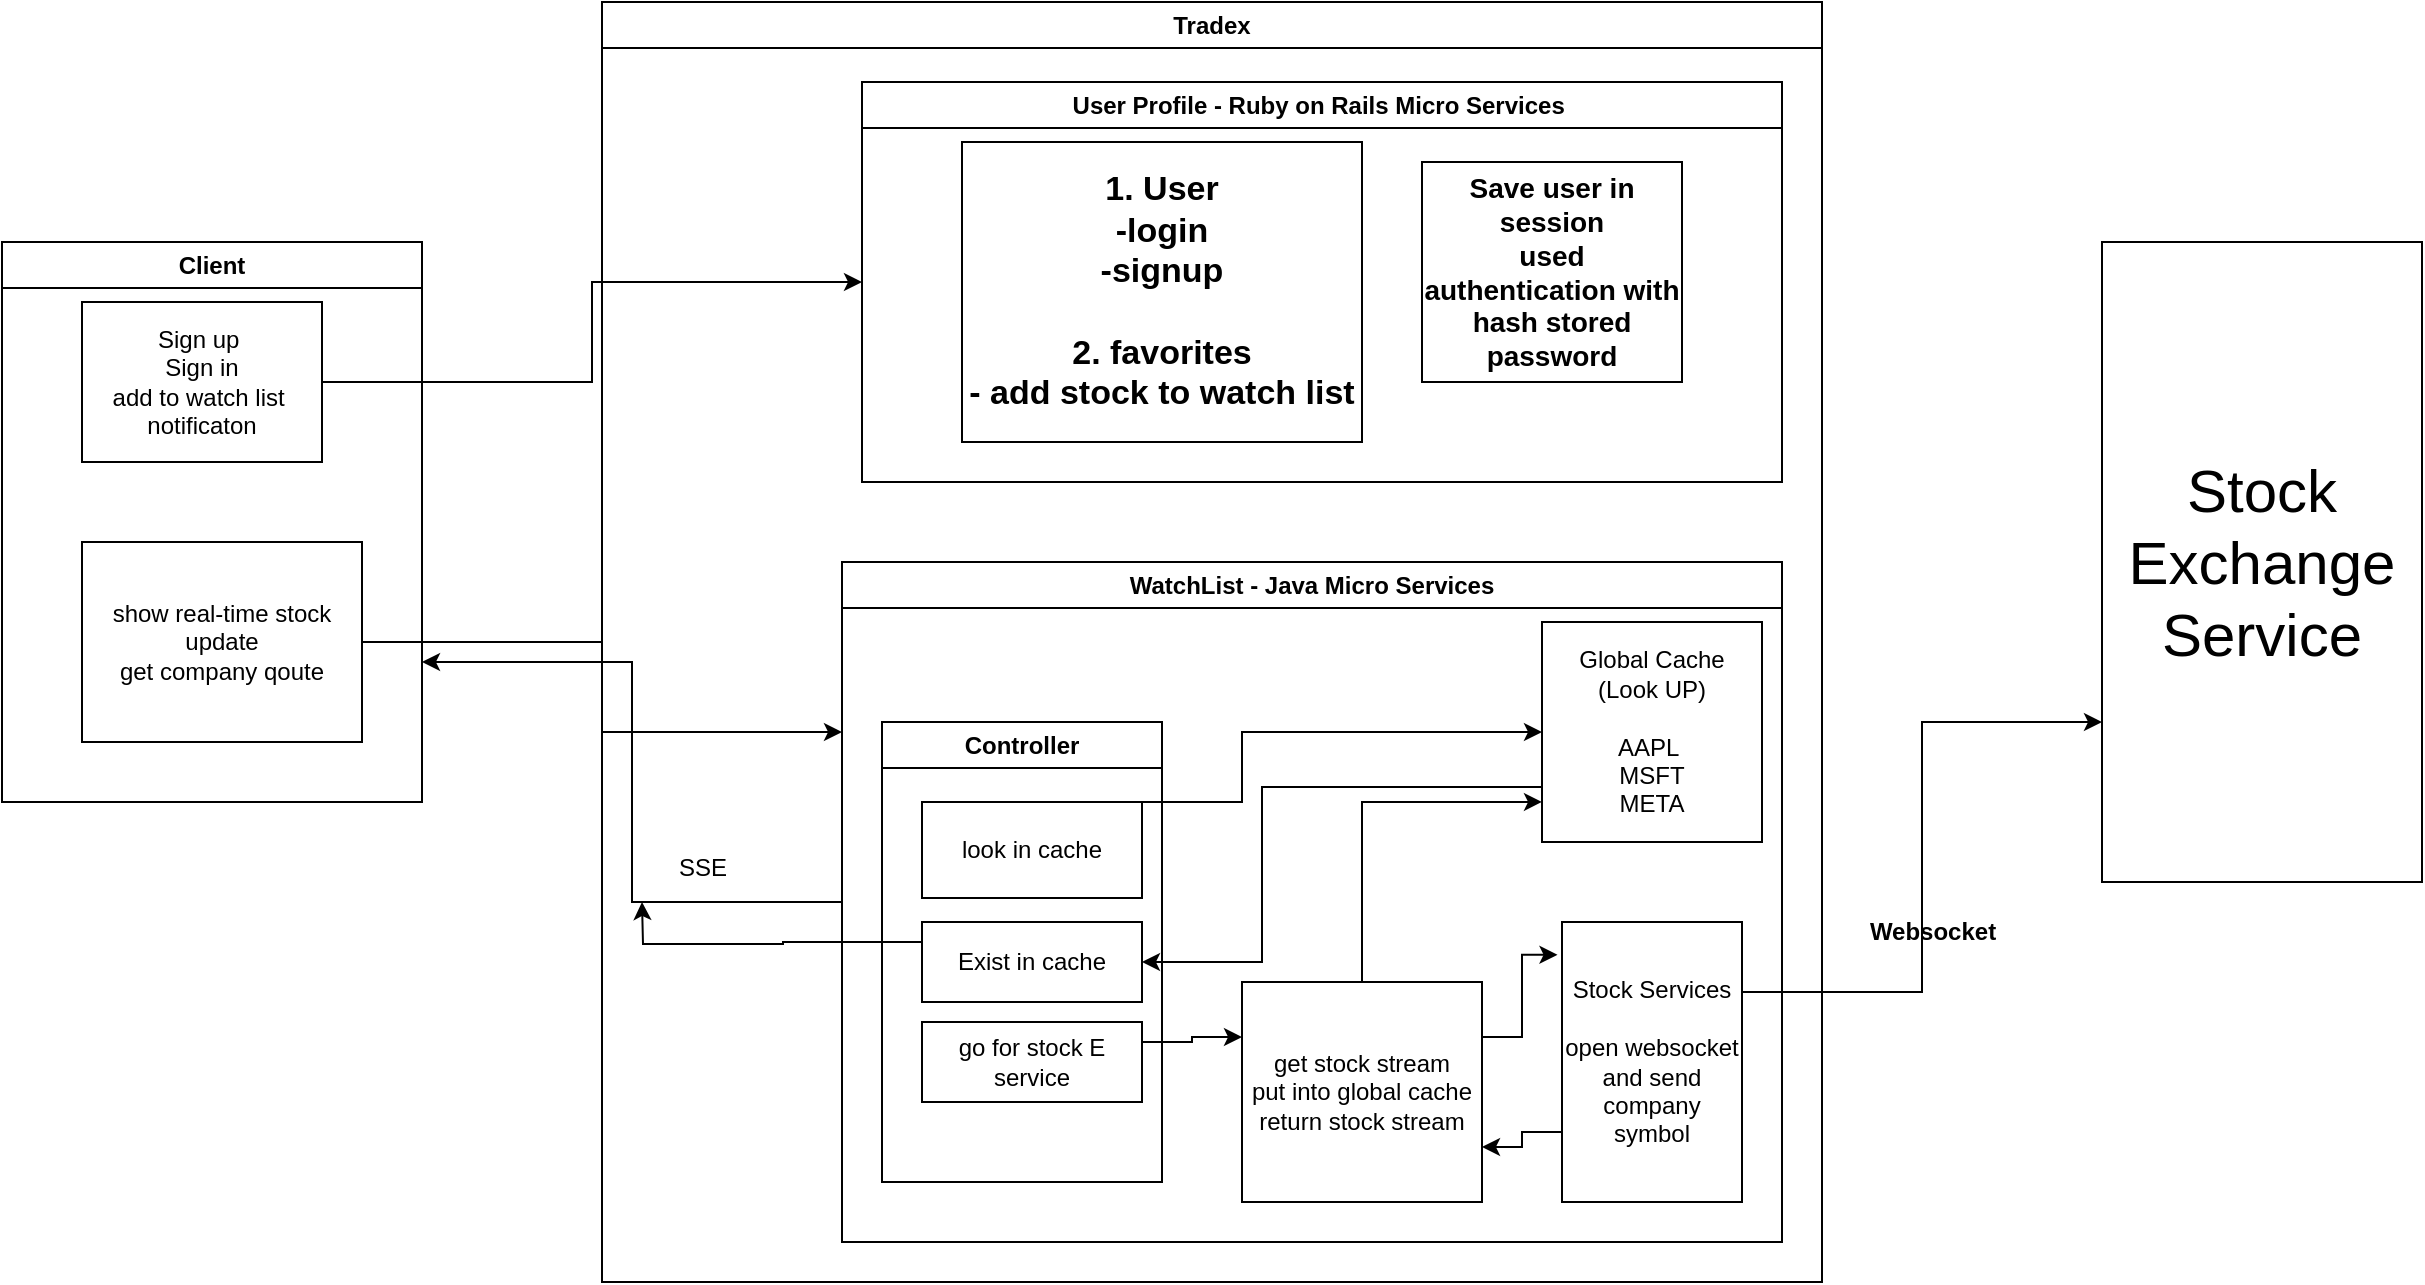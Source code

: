 <mxfile version="21.2.9" type="device">
  <diagram name="Page-1" id="NaQZAUKGYjp1-yQnT1Hw">
    <mxGraphModel dx="1712" dy="888" grid="1" gridSize="10" guides="1" tooltips="1" connect="1" arrows="1" fold="1" page="0" pageScale="1" pageWidth="850" pageHeight="1100" math="0" shadow="0">
      <root>
        <mxCell id="0" />
        <mxCell id="1" parent="0" />
        <mxCell id="QNNVIjiULaWiR0FSrFsQ-1" value="&lt;font style=&quot;font-size: 30px;&quot;&gt;Stock Exchange Service&lt;/font&gt;" style="rounded=0;whiteSpace=wrap;html=1;" parent="1" vertex="1">
          <mxGeometry x="940" y="160" width="160" height="320" as="geometry" />
        </mxCell>
        <mxCell id="QNNVIjiULaWiR0FSrFsQ-2" value="Tradex" style="swimlane;whiteSpace=wrap;html=1;startSize=23;" parent="1" vertex="1">
          <mxGeometry x="190" y="40" width="610" height="640" as="geometry" />
        </mxCell>
        <mxCell id="QNNVIjiULaWiR0FSrFsQ-7" value="User Profile - Ruby on Rails Micro Services&amp;nbsp;" style="swimlane;whiteSpace=wrap;html=1;" parent="QNNVIjiULaWiR0FSrFsQ-2" vertex="1">
          <mxGeometry x="130" y="40" width="460" height="200" as="geometry" />
        </mxCell>
        <mxCell id="JtF-ZKzIydX54R-fezbd-2" value="&lt;b style=&quot;font-size: 14px;&quot;&gt;Save user in session&lt;br&gt;used authentication with hash stored password&lt;/b&gt;" style="whiteSpace=wrap;html=1;" vertex="1" parent="QNNVIjiULaWiR0FSrFsQ-7">
          <mxGeometry x="280" y="40" width="130" height="110" as="geometry" />
        </mxCell>
        <mxCell id="QNNVIjiULaWiR0FSrFsQ-8" value="WatchList - Java Micro Services" style="swimlane;whiteSpace=wrap;html=1;" parent="QNNVIjiULaWiR0FSrFsQ-2" vertex="1">
          <mxGeometry x="120" y="280" width="470" height="340" as="geometry" />
        </mxCell>
        <mxCell id="QNNVIjiULaWiR0FSrFsQ-32" style="edgeStyle=orthogonalEdgeStyle;rounded=0;orthogonalLoop=1;jettySize=auto;html=1;exitX=0;exitY=0.75;exitDx=0;exitDy=0;entryX=1;entryY=0.5;entryDx=0;entryDy=0;" parent="QNNVIjiULaWiR0FSrFsQ-8" source="QNNVIjiULaWiR0FSrFsQ-21" target="QNNVIjiULaWiR0FSrFsQ-31" edge="1">
          <mxGeometry relative="1" as="geometry">
            <Array as="points">
              <mxPoint x="210" y="113" />
              <mxPoint x="210" y="200" />
            </Array>
          </mxGeometry>
        </mxCell>
        <mxCell id="QNNVIjiULaWiR0FSrFsQ-21" value="Global Cache&lt;br&gt;(Look UP)&lt;br&gt;&lt;br&gt;AAPL&amp;nbsp;&lt;br&gt;MSFT&lt;br&gt;META" style="whiteSpace=wrap;html=1;aspect=fixed;" parent="QNNVIjiULaWiR0FSrFsQ-8" vertex="1">
          <mxGeometry x="350" y="30" width="110" height="110" as="geometry" />
        </mxCell>
        <mxCell id="QNNVIjiULaWiR0FSrFsQ-40" style="edgeStyle=orthogonalEdgeStyle;rounded=0;orthogonalLoop=1;jettySize=auto;html=1;exitX=0;exitY=0.75;exitDx=0;exitDy=0;entryX=1;entryY=0.75;entryDx=0;entryDy=0;" parent="QNNVIjiULaWiR0FSrFsQ-8" source="QNNVIjiULaWiR0FSrFsQ-25" target="QNNVIjiULaWiR0FSrFsQ-35" edge="1">
          <mxGeometry relative="1" as="geometry" />
        </mxCell>
        <mxCell id="QNNVIjiULaWiR0FSrFsQ-25" value="Stock Services&lt;br&gt;&lt;br&gt;open websocket and send company symbol" style="whiteSpace=wrap;html=1;" parent="QNNVIjiULaWiR0FSrFsQ-8" vertex="1">
          <mxGeometry x="360" y="180" width="90" height="140" as="geometry" />
        </mxCell>
        <mxCell id="QNNVIjiULaWiR0FSrFsQ-28" value="Controller" style="swimlane;whiteSpace=wrap;html=1;" parent="QNNVIjiULaWiR0FSrFsQ-8" vertex="1">
          <mxGeometry x="20" y="80" width="140" height="230" as="geometry" />
        </mxCell>
        <mxCell id="QNNVIjiULaWiR0FSrFsQ-29" value="look in cache" style="whiteSpace=wrap;html=1;" parent="QNNVIjiULaWiR0FSrFsQ-28" vertex="1">
          <mxGeometry x="20" y="40" width="110" height="48" as="geometry" />
        </mxCell>
        <mxCell id="QNNVIjiULaWiR0FSrFsQ-31" value="Exist in cache" style="whiteSpace=wrap;html=1;" parent="QNNVIjiULaWiR0FSrFsQ-28" vertex="1">
          <mxGeometry x="20" y="100" width="110" height="40" as="geometry" />
        </mxCell>
        <mxCell id="QNNVIjiULaWiR0FSrFsQ-34" value="go for stock E service" style="whiteSpace=wrap;html=1;" parent="QNNVIjiULaWiR0FSrFsQ-28" vertex="1">
          <mxGeometry x="20" y="150" width="110" height="40" as="geometry" />
        </mxCell>
        <mxCell id="QNNVIjiULaWiR0FSrFsQ-30" style="edgeStyle=orthogonalEdgeStyle;rounded=0;orthogonalLoop=1;jettySize=auto;html=1;exitX=1;exitY=0.5;exitDx=0;exitDy=0;entryX=0;entryY=0.5;entryDx=0;entryDy=0;" parent="QNNVIjiULaWiR0FSrFsQ-8" source="QNNVIjiULaWiR0FSrFsQ-29" target="QNNVIjiULaWiR0FSrFsQ-21" edge="1">
          <mxGeometry relative="1" as="geometry">
            <Array as="points">
              <mxPoint x="150" y="120" />
              <mxPoint x="200" y="120" />
              <mxPoint x="200" y="85" />
            </Array>
          </mxGeometry>
        </mxCell>
        <mxCell id="QNNVIjiULaWiR0FSrFsQ-38" style="edgeStyle=orthogonalEdgeStyle;rounded=0;orthogonalLoop=1;jettySize=auto;html=1;exitX=0.5;exitY=0;exitDx=0;exitDy=0;entryX=0;entryY=0.818;entryDx=0;entryDy=0;entryPerimeter=0;" parent="QNNVIjiULaWiR0FSrFsQ-8" source="QNNVIjiULaWiR0FSrFsQ-35" target="QNNVIjiULaWiR0FSrFsQ-21" edge="1">
          <mxGeometry relative="1" as="geometry" />
        </mxCell>
        <mxCell id="QNNVIjiULaWiR0FSrFsQ-39" style="edgeStyle=orthogonalEdgeStyle;rounded=0;orthogonalLoop=1;jettySize=auto;html=1;exitX=1;exitY=0.25;exitDx=0;exitDy=0;entryX=-0.025;entryY=0.117;entryDx=0;entryDy=0;entryPerimeter=0;" parent="QNNVIjiULaWiR0FSrFsQ-8" source="QNNVIjiULaWiR0FSrFsQ-35" target="QNNVIjiULaWiR0FSrFsQ-25" edge="1">
          <mxGeometry relative="1" as="geometry" />
        </mxCell>
        <mxCell id="QNNVIjiULaWiR0FSrFsQ-35" value="get stock stream&lt;br&gt;put into global cache&lt;br&gt;return stock stream" style="whiteSpace=wrap;html=1;" parent="QNNVIjiULaWiR0FSrFsQ-8" vertex="1">
          <mxGeometry x="200" y="210" width="120" height="110" as="geometry" />
        </mxCell>
        <mxCell id="QNNVIjiULaWiR0FSrFsQ-37" style="edgeStyle=orthogonalEdgeStyle;rounded=0;orthogonalLoop=1;jettySize=auto;html=1;exitX=1;exitY=0.25;exitDx=0;exitDy=0;entryX=0;entryY=0.25;entryDx=0;entryDy=0;" parent="QNNVIjiULaWiR0FSrFsQ-8" source="QNNVIjiULaWiR0FSrFsQ-34" target="QNNVIjiULaWiR0FSrFsQ-35" edge="1">
          <mxGeometry relative="1" as="geometry" />
        </mxCell>
        <mxCell id="QNNVIjiULaWiR0FSrFsQ-10" value="&lt;b&gt;Websocket&lt;/b&gt;" style="text;html=1;align=center;verticalAlign=middle;resizable=0;points=[];autosize=1;strokeColor=none;fillColor=none;" parent="1" vertex="1">
          <mxGeometry x="810" y="490" width="90" height="30" as="geometry" />
        </mxCell>
        <mxCell id="QNNVIjiULaWiR0FSrFsQ-11" value="&lt;font style=&quot;font-size: 17px;&quot;&gt;&lt;b&gt;1. User&lt;br&gt;-login&lt;br&gt;-signup&lt;br&gt;&lt;br&gt;2. favorites&lt;br&gt;- add stock to watch list&lt;/b&gt;&lt;/font&gt;" style="whiteSpace=wrap;html=1;" parent="1" vertex="1">
          <mxGeometry x="370" y="110" width="200" height="150" as="geometry" />
        </mxCell>
        <mxCell id="QNNVIjiULaWiR0FSrFsQ-13" value="Client" style="swimlane;whiteSpace=wrap;html=1;" parent="1" vertex="1">
          <mxGeometry x="-110" y="160" width="210" height="280" as="geometry" />
        </mxCell>
        <mxCell id="QNNVIjiULaWiR0FSrFsQ-17" value="Sign up&amp;nbsp;&lt;br&gt;Sign in&lt;br&gt;add to watch list&amp;nbsp;&lt;br&gt;notificaton" style="whiteSpace=wrap;html=1;" parent="QNNVIjiULaWiR0FSrFsQ-13" vertex="1">
          <mxGeometry x="40" y="30" width="120" height="80" as="geometry" />
        </mxCell>
        <mxCell id="QNNVIjiULaWiR0FSrFsQ-19" value="show real-time stock update&lt;br&gt;get company qoute" style="whiteSpace=wrap;html=1;" parent="QNNVIjiULaWiR0FSrFsQ-13" vertex="1">
          <mxGeometry x="40" y="150" width="140" height="100" as="geometry" />
        </mxCell>
        <mxCell id="QNNVIjiULaWiR0FSrFsQ-18" style="edgeStyle=orthogonalEdgeStyle;rounded=0;orthogonalLoop=1;jettySize=auto;html=1;exitX=1;exitY=0.5;exitDx=0;exitDy=0;entryX=0;entryY=0.5;entryDx=0;entryDy=0;" parent="1" source="QNNVIjiULaWiR0FSrFsQ-17" target="QNNVIjiULaWiR0FSrFsQ-7" edge="1">
          <mxGeometry relative="1" as="geometry" />
        </mxCell>
        <mxCell id="QNNVIjiULaWiR0FSrFsQ-20" style="edgeStyle=orthogonalEdgeStyle;rounded=0;orthogonalLoop=1;jettySize=auto;html=1;exitX=1;exitY=0.5;exitDx=0;exitDy=0;entryX=0;entryY=0.25;entryDx=0;entryDy=0;" parent="1" source="QNNVIjiULaWiR0FSrFsQ-19" target="QNNVIjiULaWiR0FSrFsQ-8" edge="1">
          <mxGeometry relative="1" as="geometry" />
        </mxCell>
        <mxCell id="QNNVIjiULaWiR0FSrFsQ-23" style="edgeStyle=orthogonalEdgeStyle;rounded=0;orthogonalLoop=1;jettySize=auto;html=1;exitX=0;exitY=0.5;exitDx=0;exitDy=0;entryX=1;entryY=0.75;entryDx=0;entryDy=0;" parent="1" source="QNNVIjiULaWiR0FSrFsQ-8" target="QNNVIjiULaWiR0FSrFsQ-13" edge="1">
          <mxGeometry relative="1" as="geometry" />
        </mxCell>
        <mxCell id="QNNVIjiULaWiR0FSrFsQ-24" value="SSE" style="text;html=1;align=center;verticalAlign=middle;resizable=0;points=[];autosize=1;strokeColor=none;fillColor=none;" parent="1" vertex="1">
          <mxGeometry x="215" y="458" width="50" height="30" as="geometry" />
        </mxCell>
        <mxCell id="QNNVIjiULaWiR0FSrFsQ-33" style="edgeStyle=orthogonalEdgeStyle;rounded=0;orthogonalLoop=1;jettySize=auto;html=1;exitX=0;exitY=0.25;exitDx=0;exitDy=0;" parent="1" source="QNNVIjiULaWiR0FSrFsQ-31" edge="1">
          <mxGeometry relative="1" as="geometry">
            <mxPoint x="210" y="490" as="targetPoint" />
          </mxGeometry>
        </mxCell>
        <mxCell id="QNNVIjiULaWiR0FSrFsQ-36" style="edgeStyle=orthogonalEdgeStyle;rounded=0;orthogonalLoop=1;jettySize=auto;html=1;exitX=1;exitY=0.25;exitDx=0;exitDy=0;entryX=0;entryY=0.75;entryDx=0;entryDy=0;" parent="1" source="QNNVIjiULaWiR0FSrFsQ-25" target="QNNVIjiULaWiR0FSrFsQ-1" edge="1">
          <mxGeometry relative="1" as="geometry" />
        </mxCell>
      </root>
    </mxGraphModel>
  </diagram>
</mxfile>

